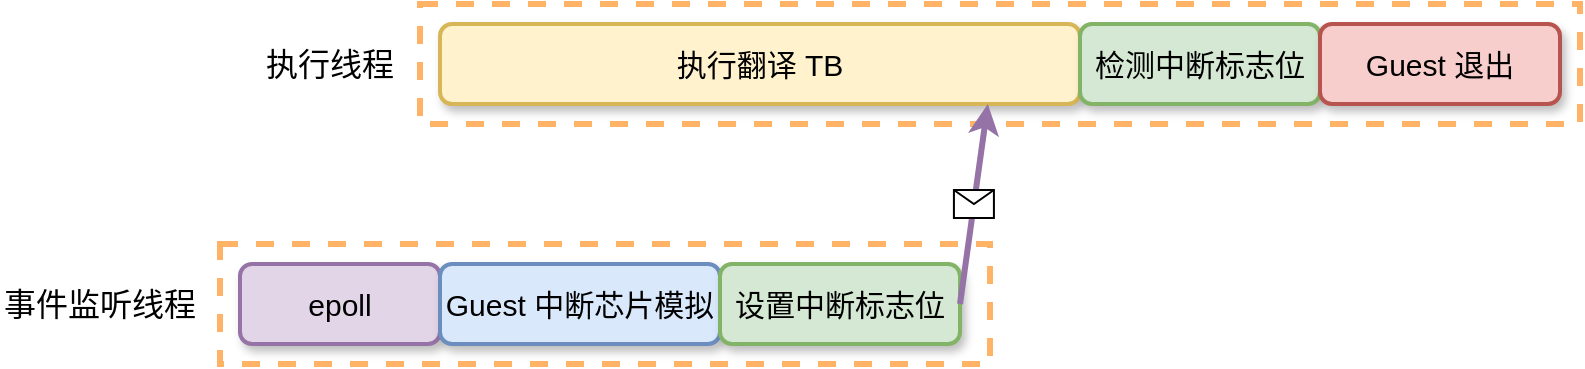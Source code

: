 <mxfile version="18.0.6" type="device"><diagram id="6A33YNNAumB7MYZeX0kF" name="第 1 页"><mxGraphModel dx="1422" dy="878" grid="1" gridSize="10" guides="1" tooltips="1" connect="1" arrows="1" fold="1" page="1" pageScale="1" pageWidth="1169" pageHeight="827" math="0" shadow="0"><root><mxCell id="0"/><mxCell id="1" parent="0"/><mxCell id="o-stgSYiESX-53GErM0Y-11" value="" style="rounded=0;whiteSpace=wrap;html=1;fontFamily=Helvetica;fontSize=15;fontColor=default;dashed=1;strokeColor=#FFB366;fillColor=none;strokeWidth=3;" parent="1" vertex="1"><mxGeometry x="230" y="360" width="580" height="60" as="geometry"/></mxCell><mxCell id="UoUCCac5zwNQEn7A5-vm-13" value="" style="rounded=0;whiteSpace=wrap;html=1;fontFamily=Helvetica;fontSize=15;fontColor=default;dashed=1;strokeColor=#FFB366;fillColor=none;strokeWidth=3;" parent="1" vertex="1"><mxGeometry x="130" y="480" width="385" height="60" as="geometry"/></mxCell><mxCell id="o-stgSYiESX-53GErM0Y-4" value="epoll" style="rounded=1;whiteSpace=wrap;html=1;fillColor=#e1d5e7;strokeColor=#9673a6;fontSize=15;strokeWidth=2;glass=0;sketch=0;shadow=1;" parent="1" vertex="1"><mxGeometry x="140" y="490" width="100" height="40" as="geometry"/></mxCell><mxCell id="o-stgSYiESX-53GErM0Y-1" value="执行翻译 TB" style="rounded=1;whiteSpace=wrap;html=1;fillColor=#fff2cc;strokeColor=#d6b656;fontSize=15;strokeWidth=2;glass=0;sketch=0;shadow=1;" parent="1" vertex="1"><mxGeometry x="240" y="370" width="320" height="40" as="geometry"/></mxCell><mxCell id="o-stgSYiESX-53GErM0Y-2" value="Guest 中断芯片模拟" style="rounded=1;whiteSpace=wrap;html=1;fillColor=#dae8fc;strokeColor=#6c8ebf;fontSize=15;strokeWidth=2;glass=0;sketch=0;shadow=1;" parent="1" vertex="1"><mxGeometry x="240" y="490" width="140" height="40" as="geometry"/></mxCell><mxCell id="o-stgSYiESX-53GErM0Y-3" value="设置中断标志位" style="rounded=1;whiteSpace=wrap;html=1;fillColor=#d5e8d4;strokeColor=#82b366;fontSize=15;strokeWidth=2;glass=0;sketch=0;shadow=1;" parent="1" vertex="1"><mxGeometry x="380" y="490" width="120" height="40" as="geometry"/></mxCell><mxCell id="o-stgSYiESX-53GErM0Y-6" value="检测中断标志位" style="rounded=1;whiteSpace=wrap;html=1;fillColor=#d5e8d4;strokeColor=#82b366;fontSize=15;strokeWidth=2;glass=0;sketch=0;shadow=1;" parent="1" vertex="1"><mxGeometry x="560" y="370" width="120" height="40" as="geometry"/></mxCell><mxCell id="o-stgSYiESX-53GErM0Y-10" value="Guest 退出" style="rounded=1;whiteSpace=wrap;html=1;fillColor=#f8cecc;strokeColor=#b85450;fontSize=15;strokeWidth=2;glass=0;sketch=0;shadow=1;" parent="1" vertex="1"><mxGeometry x="680" y="370" width="120" height="40" as="geometry"/></mxCell><mxCell id="n-1FyhQpm1mxvHGzwERr-2" value="" style="endArrow=classic;html=1;rounded=0;entryX=0.856;entryY=1;entryDx=0;entryDy=0;exitX=1;exitY=0.5;exitDx=0;exitDy=0;strokeWidth=3;strokeColor=#9673a6;fillColor=#e1d5e7;entryPerimeter=0;" parent="1" source="o-stgSYiESX-53GErM0Y-3" target="o-stgSYiESX-53GErM0Y-1" edge="1"><mxGeometry relative="1" as="geometry"><mxPoint x="600" y="550" as="sourcePoint"/><mxPoint x="700" y="550" as="targetPoint"/></mxGeometry></mxCell><mxCell id="n-1FyhQpm1mxvHGzwERr-3" value="" style="shape=message;html=1;outlineConnect=0;" parent="n-1FyhQpm1mxvHGzwERr-2" vertex="1"><mxGeometry width="20" height="14" relative="1" as="geometry"><mxPoint x="-10" y="-7" as="offset"/></mxGeometry></mxCell><mxCell id="n-1FyhQpm1mxvHGzwERr-4" value="执行线程" style="text;html=1;strokeColor=none;fillColor=none;align=center;verticalAlign=middle;whiteSpace=wrap;rounded=0;fontSize=16;" parent="1" vertex="1"><mxGeometry x="150" y="375" width="70" height="30" as="geometry"/></mxCell><mxCell id="n-1FyhQpm1mxvHGzwERr-5" value="事件监听线程" style="text;html=1;strokeColor=none;fillColor=none;align=center;verticalAlign=middle;whiteSpace=wrap;rounded=0;fontSize=16;" parent="1" vertex="1"><mxGeometry x="20" y="495" width="100" height="30" as="geometry"/></mxCell></root></mxGraphModel></diagram></mxfile>